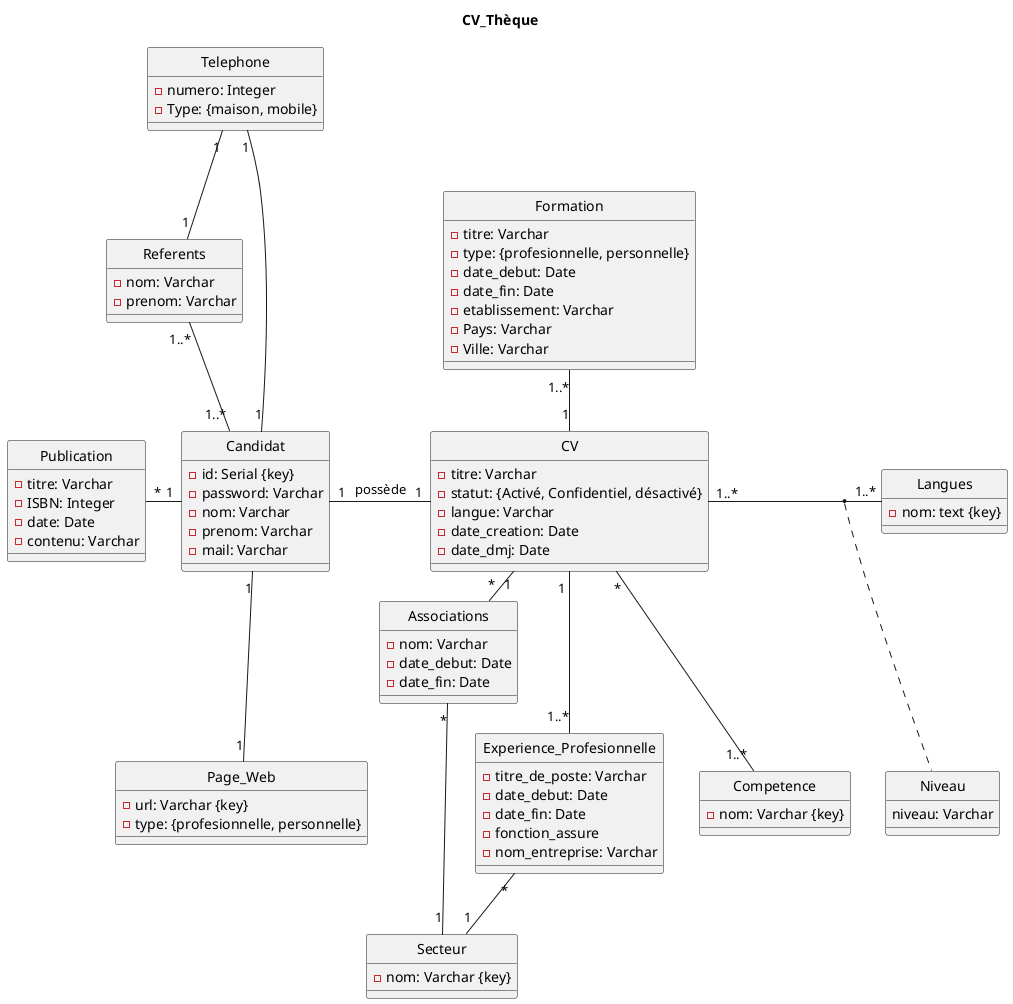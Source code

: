 @startuml

title CV_Thèque
hide circle

class CV{

    -titre: Varchar
    -statut: {Activé, Confidentiel, désactivé}
    -langue: Varchar
    -date_creation: Date
    -date_dmj: Date

}

class Langues{

    -nom: text {key}

}

'note top: Créer une autre table pour faire la relation entre tous les langues maîtrisées par le candidat avec des niveaux différents 

class Candidat{

    -id: Serial {key}
    -password: Varchar
    -nom: Varchar
    -prenom: Varchar
    -mail: Varchar

}

class Formation{

    -titre: Varchar
    -type: {profesionnelle, personnelle}
    -date_debut: Date
    -date_fin: Date
    -etablissement: Varchar
    -Pays: Varchar
    -Ville: Varchar

}

class Experience_Profesionnelle{

    -titre_de_poste: Varchar
    -date_debut: Date
    -date_fin: Date
    -fonction_assure
    -nom_entreprise: Varchar

}

class Competence{

    -nom: Varchar {key}

}

class Publication{

    -titre: Varchar
    -ISBN: Integer
    -date: Date
    -contenu: Varchar
    
}

class Referents{

    -nom: Varchar
    -prenom: Varchar

}

class Page_Web{

    -url: Varchar {key}
    -type: {profesionnelle, personnelle}

}

class Associations{

    -nom: Varchar
    -date_debut: Date
    -date_fin: Date

}

class Secteur{

    -nom: Varchar {key}

}

class Telephone{

    -numero: Integer
    -Type: {maison, mobile}

}


'Associations

Candidat "1" -right- "1" CV: possède
CV "1..*" -right- "1..*" Langues
CV "*" -down- "1..*" Competence
Candidat "1" -left- "*" Publication
CV "1" -up- "1..*" Formation
CV " 1 " -down- "1..*" Experience_Profesionnelle
Candidat "1..*" -up- "1..*" Referents
Candidat "1" -down- "1" Page_Web
Associations "*" -left- "1" CV
Associations "*" -right- "1" Secteur
Experience_Profesionnelle "*" -- "1" Secteur
Candidat "1" -left- "1" Telephone
Referents "1" -up- "1" Telephone

(CV, Langues) .. Niveau

class Niveau{

    niveau: Varchar

}



@enduml

